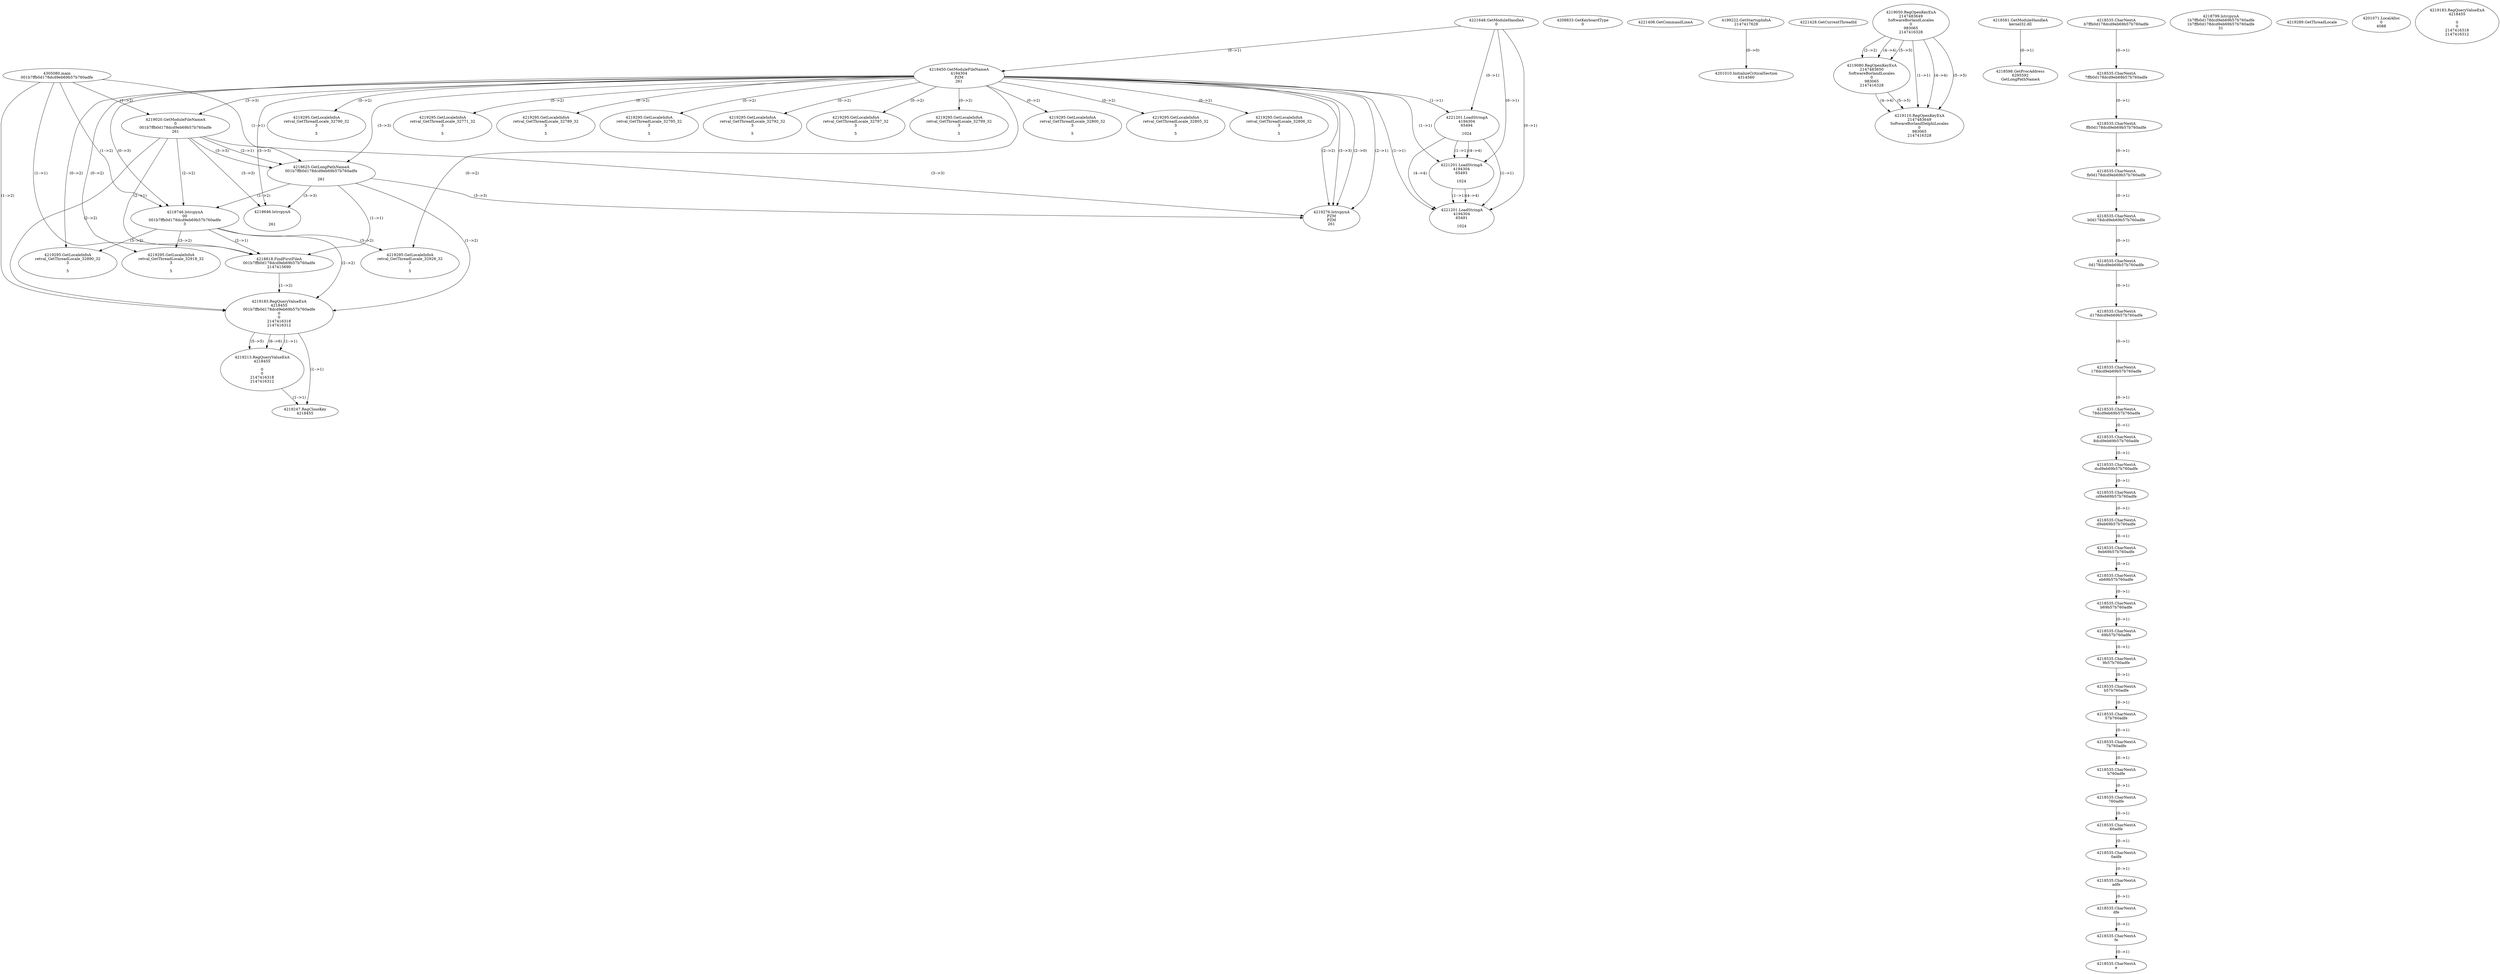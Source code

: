 // Global SCDG with merge call
digraph {
	0 [label="4305080.main
001b7ffb0d178dcd9eb69b57b760adfe"]
	1 [label="4221648.GetModuleHandleA
0"]
	2 [label="4208833.GetKeyboardType
0"]
	3 [label="4221408.GetCommandLineA
"]
	4 [label="4199222.GetStartupInfoA
2147417628"]
	5 [label="4221428.GetCurrentThreadId
"]
	6 [label="4218450.GetModuleFileNameA
4194304
PZM
261"]
	1 -> 6 [label="(0-->1)"]
	7 [label="4219020.GetModuleFileNameA
0
001b7ffb0d178dcd9eb69b57b760adfe
261"]
	0 -> 7 [label="(1-->2)"]
	6 -> 7 [label="(3-->3)"]
	8 [label="4219050.RegOpenKeyExA
2147483649
Software\Borland\Locales
0
983065
2147416328"]
	9 [label="4219080.RegOpenKeyExA
2147483650
Software\Borland\Locales
0
983065
2147416328"]
	8 -> 9 [label="(2-->2)"]
	8 -> 9 [label="(4-->4)"]
	8 -> 9 [label="(5-->5)"]
	10 [label="4218581.GetModuleHandleA
kernel32.dll"]
	11 [label="4218598.GetProcAddress
6295592
GetLongPathNameA"]
	10 -> 11 [label="(0-->1)"]
	12 [label="4218625.GetLongPathNameA
001b7ffb0d178dcd9eb69b57b760adfe

261"]
	0 -> 12 [label="(1-->1)"]
	7 -> 12 [label="(2-->1)"]
	6 -> 12 [label="(3-->3)"]
	7 -> 12 [label="(3-->3)"]
	13 [label="4218746.lstrcpynA
00
001b7ffb0d178dcd9eb69b57b760adfe
3"]
	0 -> 13 [label="(1-->2)"]
	7 -> 13 [label="(2-->2)"]
	12 -> 13 [label="(1-->2)"]
	6 -> 13 [label="(0-->3)"]
	14 [label="4218535.CharNextA
b7ffb0d178dcd9eb69b57b760adfe"]
	15 [label="4218535.CharNextA
7ffb0d178dcd9eb69b57b760adfe"]
	14 -> 15 [label="(0-->1)"]
	16 [label="4218535.CharNextA
ffb0d178dcd9eb69b57b760adfe"]
	15 -> 16 [label="(0-->1)"]
	17 [label="4218535.CharNextA
fb0d178dcd9eb69b57b760adfe"]
	16 -> 17 [label="(0-->1)"]
	18 [label="4218535.CharNextA
b0d178dcd9eb69b57b760adfe"]
	17 -> 18 [label="(0-->1)"]
	19 [label="4218535.CharNextA
0d178dcd9eb69b57b760adfe"]
	18 -> 19 [label="(0-->1)"]
	20 [label="4218535.CharNextA
d178dcd9eb69b57b760adfe"]
	19 -> 20 [label="(0-->1)"]
	21 [label="4218535.CharNextA
178dcd9eb69b57b760adfe"]
	20 -> 21 [label="(0-->1)"]
	22 [label="4218535.CharNextA
78dcd9eb69b57b760adfe"]
	21 -> 22 [label="(0-->1)"]
	23 [label="4218535.CharNextA
8dcd9eb69b57b760adfe"]
	22 -> 23 [label="(0-->1)"]
	24 [label="4218535.CharNextA
dcd9eb69b57b760adfe"]
	23 -> 24 [label="(0-->1)"]
	25 [label="4218535.CharNextA
cd9eb69b57b760adfe"]
	24 -> 25 [label="(0-->1)"]
	26 [label="4218535.CharNextA
d9eb69b57b760adfe"]
	25 -> 26 [label="(0-->1)"]
	27 [label="4218535.CharNextA
9eb69b57b760adfe"]
	26 -> 27 [label="(0-->1)"]
	28 [label="4218535.CharNextA
eb69b57b760adfe"]
	27 -> 28 [label="(0-->1)"]
	29 [label="4218535.CharNextA
b69b57b760adfe"]
	28 -> 29 [label="(0-->1)"]
	30 [label="4218535.CharNextA
69b57b760adfe"]
	29 -> 30 [label="(0-->1)"]
	31 [label="4218535.CharNextA
9b57b760adfe"]
	30 -> 31 [label="(0-->1)"]
	32 [label="4218535.CharNextA
b57b760adfe"]
	31 -> 32 [label="(0-->1)"]
	33 [label="4218535.CharNextA
57b760adfe"]
	32 -> 33 [label="(0-->1)"]
	34 [label="4218535.CharNextA
7b760adfe"]
	33 -> 34 [label="(0-->1)"]
	35 [label="4218535.CharNextA
b760adfe"]
	34 -> 35 [label="(0-->1)"]
	36 [label="4218535.CharNextA
760adfe"]
	35 -> 36 [label="(0-->1)"]
	37 [label="4218535.CharNextA
60adfe"]
	36 -> 37 [label="(0-->1)"]
	38 [label="4218535.CharNextA
0adfe"]
	37 -> 38 [label="(0-->1)"]
	39 [label="4218535.CharNextA
adfe"]
	38 -> 39 [label="(0-->1)"]
	40 [label="4218535.CharNextA
dfe"]
	39 -> 40 [label="(0-->1)"]
	41 [label="4218535.CharNextA
fe"]
	40 -> 41 [label="(0-->1)"]
	42 [label="4218535.CharNextA
e"]
	41 -> 42 [label="(0-->1)"]
	43 [label="4218799.lstrcpynA
1b7ffb0d178dcd9eb69b57b760adfe
1b7ffb0d178dcd9eb69b57b760adfe
31"]
	44 [label="4218818.FindFirstFileA
001b7ffb0d178dcd9eb69b57b760adfe
2147415690"]
	0 -> 44 [label="(1-->1)"]
	7 -> 44 [label="(2-->1)"]
	12 -> 44 [label="(1-->1)"]
	13 -> 44 [label="(2-->1)"]
	45 [label="4219183.RegQueryValueExA
4218455
001b7ffb0d178dcd9eb69b57b760adfe
0
0
2147416318
2147416312"]
	0 -> 45 [label="(1-->2)"]
	7 -> 45 [label="(2-->2)"]
	12 -> 45 [label="(1-->2)"]
	13 -> 45 [label="(2-->2)"]
	44 -> 45 [label="(1-->2)"]
	46 [label="4219213.RegQueryValueExA
4218455

0
0
2147416318
2147416312"]
	45 -> 46 [label="(1-->1)"]
	45 -> 46 [label="(5-->5)"]
	45 -> 46 [label="(6-->6)"]
	47 [label="4219247.RegCloseKey
4218455"]
	45 -> 47 [label="(1-->1)"]
	46 -> 47 [label="(1-->1)"]
	48 [label="4219276.lstrcpynA
PZM
PZM
261"]
	6 -> 48 [label="(2-->1)"]
	6 -> 48 [label="(2-->2)"]
	6 -> 48 [label="(3-->3)"]
	7 -> 48 [label="(3-->3)"]
	12 -> 48 [label="(3-->3)"]
	6 -> 48 [label="(2-->0)"]
	49 [label="4219289.GetThreadLocale
"]
	50 [label="4219295.GetLocaleInfoA
retval_GetThreadLocale_32926_32
3

5"]
	6 -> 50 [label="(0-->2)"]
	13 -> 50 [label="(3-->2)"]
	51 [label="4221201.LoadStringA
4194304
65494

1024"]
	1 -> 51 [label="(0-->1)"]
	6 -> 51 [label="(1-->1)"]
	52 [label="4201010.InitializeCriticalSection
4314560"]
	4 -> 52 [label="(0-->0)"]
	53 [label="4201071.LocalAlloc
0
4088"]
	54 [label="4219295.GetLocaleInfoA
retval_GetThreadLocale_32918_32
3

5"]
	6 -> 54 [label="(0-->2)"]
	13 -> 54 [label="(3-->2)"]
	55 [label="4218646.lstrcpynA


261"]
	6 -> 55 [label="(3-->3)"]
	7 -> 55 [label="(3-->3)"]
	12 -> 55 [label="(3-->3)"]
	56 [label="4219183.RegQueryValueExA
4218455

0
0
2147416318
2147416312"]
	57 [label="4219295.GetLocaleInfoA
retval_GetThreadLocale_32790_32
3

5"]
	6 -> 57 [label="(0-->2)"]
	58 [label="4221201.LoadStringA
4194304
65493

1024"]
	1 -> 58 [label="(0-->1)"]
	6 -> 58 [label="(1-->1)"]
	51 -> 58 [label="(1-->1)"]
	51 -> 58 [label="(4-->4)"]
	59 [label="4221201.LoadStringA
4194304
65491

1024"]
	1 -> 59 [label="(0-->1)"]
	6 -> 59 [label="(1-->1)"]
	51 -> 59 [label="(1-->1)"]
	58 -> 59 [label="(1-->1)"]
	51 -> 59 [label="(4-->4)"]
	58 -> 59 [label="(4-->4)"]
	60 [label="4219295.GetLocaleInfoA
retval_GetThreadLocale_32890_32
3

5"]
	6 -> 60 [label="(0-->2)"]
	13 -> 60 [label="(3-->2)"]
	61 [label="4219110.RegOpenKeyExA
2147483649
Software\Borland\Delphi\Locales
0
983065
2147416328"]
	8 -> 61 [label="(1-->1)"]
	8 -> 61 [label="(4-->4)"]
	9 -> 61 [label="(4-->4)"]
	8 -> 61 [label="(5-->5)"]
	9 -> 61 [label="(5-->5)"]
	62 [label="4219295.GetLocaleInfoA
retval_GetThreadLocale_32771_32
3

5"]
	6 -> 62 [label="(0-->2)"]
	63 [label="4219295.GetLocaleInfoA
retval_GetThreadLocale_32789_32
3

5"]
	6 -> 63 [label="(0-->2)"]
	64 [label="4219295.GetLocaleInfoA
retval_GetThreadLocale_32795_32
3

5"]
	6 -> 64 [label="(0-->2)"]
	65 [label="4219295.GetLocaleInfoA
retval_GetThreadLocale_32792_32
3

5"]
	6 -> 65 [label="(0-->2)"]
	66 [label="4219295.GetLocaleInfoA
retval_GetThreadLocale_32797_32
3

5"]
	6 -> 66 [label="(0-->2)"]
	67 [label="4219295.GetLocaleInfoA
retval_GetThreadLocale_32799_32
3

5"]
	6 -> 67 [label="(0-->2)"]
	68 [label="4219295.GetLocaleInfoA
retval_GetThreadLocale_32800_32
3

5"]
	6 -> 68 [label="(0-->2)"]
	69 [label="4219295.GetLocaleInfoA
retval_GetThreadLocale_32805_32
3

5"]
	6 -> 69 [label="(0-->2)"]
	70 [label="4219295.GetLocaleInfoA
retval_GetThreadLocale_32806_32
3

5"]
	6 -> 70 [label="(0-->2)"]
}
